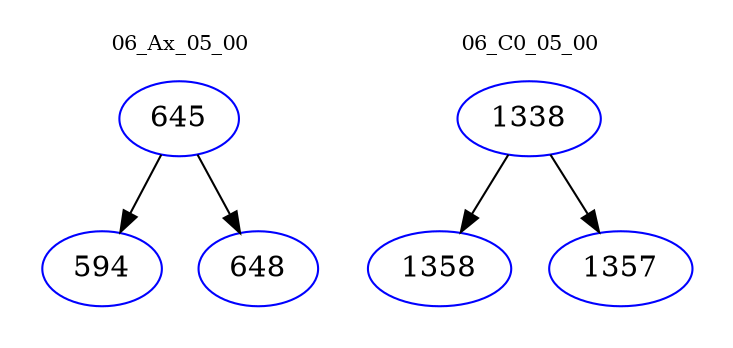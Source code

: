 digraph{
subgraph cluster_0 {
color = white
label = "06_Ax_05_00";
fontsize=10;
T0_645 [label="645", color="blue"]
T0_645 -> T0_594 [color="black"]
T0_594 [label="594", color="blue"]
T0_645 -> T0_648 [color="black"]
T0_648 [label="648", color="blue"]
}
subgraph cluster_1 {
color = white
label = "06_C0_05_00";
fontsize=10;
T1_1338 [label="1338", color="blue"]
T1_1338 -> T1_1358 [color="black"]
T1_1358 [label="1358", color="blue"]
T1_1338 -> T1_1357 [color="black"]
T1_1357 [label="1357", color="blue"]
}
}

